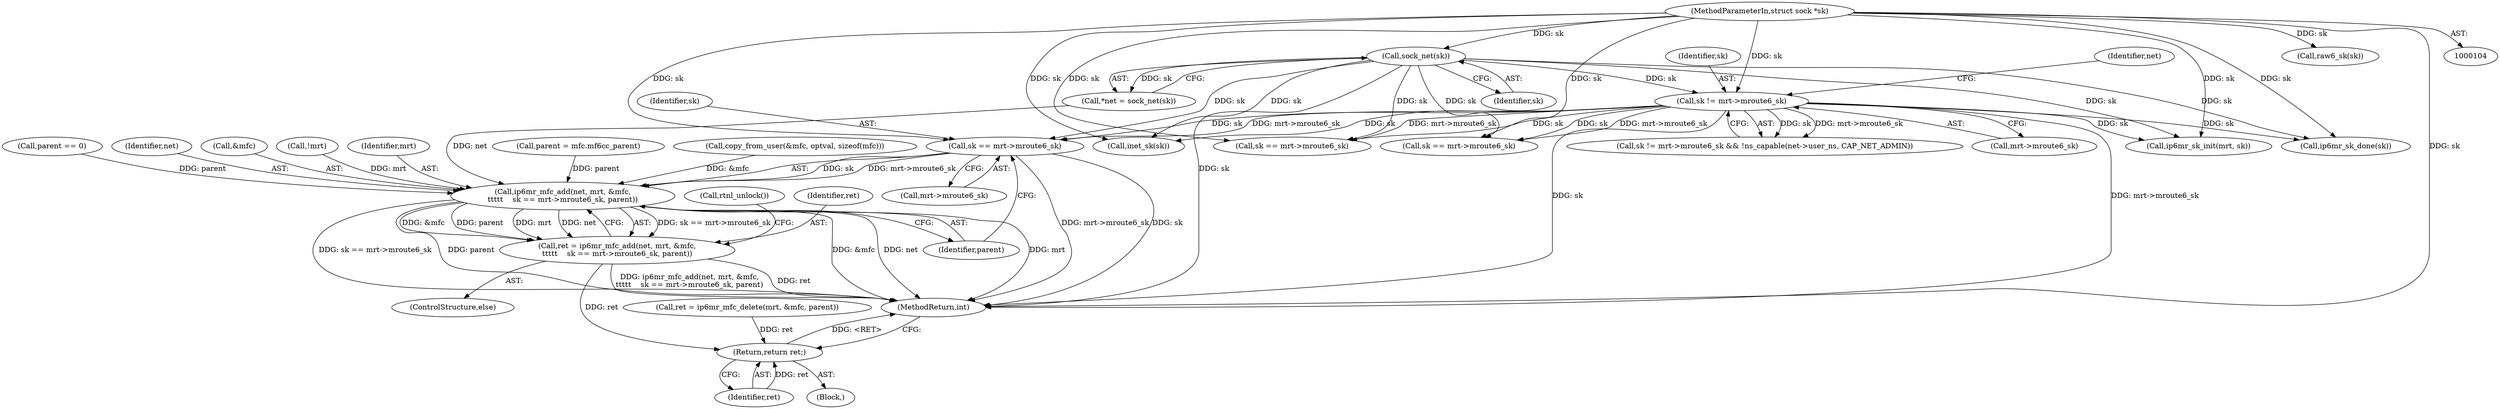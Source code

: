 digraph "0_linux_99253eb750fda6a644d5188fb26c43bad8d5a745_0@pointer" {
"1000319" [label="(Call,sk == mrt->mroute6_sk)"];
"1000121" [label="(Call,sock_net(sk))"];
"1000105" [label="(MethodParameterIn,struct sock *sk)"];
"1000137" [label="(Call,sk != mrt->mroute6_sk)"];
"1000314" [label="(Call,ip6mr_mfc_add(net, mrt, &mfc,\n\t\t\t\t\t    sk == mrt->mroute6_sk, parent))"];
"1000312" [label="(Call,ret = ip6mr_mfc_add(net, mrt, &mfc,\n\t\t\t\t\t    sk == mrt->mroute6_sk, parent))"];
"1000326" [label="(Return,return ret;)"];
"1000316" [label="(Identifier,mrt)"];
"1000290" [label="(Call,parent = mfc.mf6cc_parent)"];
"1000105" [label="(MethodParameterIn,struct sock *sk)"];
"1000145" [label="(Identifier,net)"];
"1000311" [label="(ControlStructure,else)"];
"1000470" [label="(MethodReturn,int)"];
"1000277" [label="(Call,copy_from_user(&mfc, optval, sizeof(mfc)))"];
"1000327" [label="(Identifier,ret)"];
"1000185" [label="(Call,ip6mr_sk_done(sk))"];
"1000326" [label="(Return,return ret;)"];
"1000317" [label="(Call,&mfc)"];
"1000119" [label="(Call,*net = sock_net(sk))"];
"1000436" [label="(Call,sk == mrt->mroute6_sk)"];
"1000287" [label="(Call,parent == 0)"];
"1000137" [label="(Call,sk != mrt->mroute6_sk)"];
"1000315" [label="(Identifier,net)"];
"1000304" [label="(Call,ret = ip6mr_mfc_delete(mrt, &mfc, parent))"];
"1000319" [label="(Call,sk == mrt->mroute6_sk)"];
"1000122" [label="(Identifier,sk)"];
"1000320" [label="(Identifier,sk)"];
"1000164" [label="(Call,inet_sk(sk))"];
"1000136" [label="(Call,sk != mrt->mroute6_sk && !ns_capable(net->user_ns, CAP_NET_ADMIN))"];
"1000180" [label="(Call,ip6mr_sk_init(mrt, sk))"];
"1000325" [label="(Call,rtnl_unlock())"];
"1000321" [label="(Call,mrt->mroute6_sk)"];
"1000312" [label="(Call,ret = ip6mr_mfc_add(net, mrt, &mfc,\n\t\t\t\t\t    sk == mrt->mroute6_sk, parent))"];
"1000125" [label="(Call,!mrt)"];
"1000138" [label="(Identifier,sk)"];
"1000314" [label="(Call,ip6mr_mfc_add(net, mrt, &mfc,\n\t\t\t\t\t    sk == mrt->mroute6_sk, parent))"];
"1000459" [label="(Call,raw6_sk(sk))"];
"1000223" [label="(Call,sk == mrt->mroute6_sk)"];
"1000324" [label="(Identifier,parent)"];
"1000153" [label="(Block,)"];
"1000313" [label="(Identifier,ret)"];
"1000139" [label="(Call,mrt->mroute6_sk)"];
"1000121" [label="(Call,sock_net(sk))"];
"1000319" -> "1000314"  [label="AST: "];
"1000319" -> "1000321"  [label="CFG: "];
"1000320" -> "1000319"  [label="AST: "];
"1000321" -> "1000319"  [label="AST: "];
"1000324" -> "1000319"  [label="CFG: "];
"1000319" -> "1000470"  [label="DDG: mrt->mroute6_sk"];
"1000319" -> "1000470"  [label="DDG: sk"];
"1000319" -> "1000314"  [label="DDG: sk"];
"1000319" -> "1000314"  [label="DDG: mrt->mroute6_sk"];
"1000121" -> "1000319"  [label="DDG: sk"];
"1000137" -> "1000319"  [label="DDG: sk"];
"1000137" -> "1000319"  [label="DDG: mrt->mroute6_sk"];
"1000105" -> "1000319"  [label="DDG: sk"];
"1000121" -> "1000119"  [label="AST: "];
"1000121" -> "1000122"  [label="CFG: "];
"1000122" -> "1000121"  [label="AST: "];
"1000119" -> "1000121"  [label="CFG: "];
"1000121" -> "1000470"  [label="DDG: sk"];
"1000121" -> "1000119"  [label="DDG: sk"];
"1000105" -> "1000121"  [label="DDG: sk"];
"1000121" -> "1000137"  [label="DDG: sk"];
"1000121" -> "1000164"  [label="DDG: sk"];
"1000121" -> "1000180"  [label="DDG: sk"];
"1000121" -> "1000185"  [label="DDG: sk"];
"1000121" -> "1000223"  [label="DDG: sk"];
"1000121" -> "1000436"  [label="DDG: sk"];
"1000105" -> "1000104"  [label="AST: "];
"1000105" -> "1000470"  [label="DDG: sk"];
"1000105" -> "1000137"  [label="DDG: sk"];
"1000105" -> "1000164"  [label="DDG: sk"];
"1000105" -> "1000180"  [label="DDG: sk"];
"1000105" -> "1000185"  [label="DDG: sk"];
"1000105" -> "1000223"  [label="DDG: sk"];
"1000105" -> "1000436"  [label="DDG: sk"];
"1000105" -> "1000459"  [label="DDG: sk"];
"1000137" -> "1000136"  [label="AST: "];
"1000137" -> "1000139"  [label="CFG: "];
"1000138" -> "1000137"  [label="AST: "];
"1000139" -> "1000137"  [label="AST: "];
"1000145" -> "1000137"  [label="CFG: "];
"1000136" -> "1000137"  [label="CFG: "];
"1000137" -> "1000470"  [label="DDG: mrt->mroute6_sk"];
"1000137" -> "1000470"  [label="DDG: sk"];
"1000137" -> "1000136"  [label="DDG: sk"];
"1000137" -> "1000136"  [label="DDG: mrt->mroute6_sk"];
"1000137" -> "1000164"  [label="DDG: sk"];
"1000137" -> "1000180"  [label="DDG: sk"];
"1000137" -> "1000185"  [label="DDG: sk"];
"1000137" -> "1000223"  [label="DDG: sk"];
"1000137" -> "1000223"  [label="DDG: mrt->mroute6_sk"];
"1000137" -> "1000436"  [label="DDG: sk"];
"1000137" -> "1000436"  [label="DDG: mrt->mroute6_sk"];
"1000314" -> "1000312"  [label="AST: "];
"1000314" -> "1000324"  [label="CFG: "];
"1000315" -> "1000314"  [label="AST: "];
"1000316" -> "1000314"  [label="AST: "];
"1000317" -> "1000314"  [label="AST: "];
"1000324" -> "1000314"  [label="AST: "];
"1000312" -> "1000314"  [label="CFG: "];
"1000314" -> "1000470"  [label="DDG: net"];
"1000314" -> "1000470"  [label="DDG: mrt"];
"1000314" -> "1000470"  [label="DDG: sk == mrt->mroute6_sk"];
"1000314" -> "1000470"  [label="DDG: parent"];
"1000314" -> "1000470"  [label="DDG: &mfc"];
"1000314" -> "1000312"  [label="DDG: sk == mrt->mroute6_sk"];
"1000314" -> "1000312"  [label="DDG: &mfc"];
"1000314" -> "1000312"  [label="DDG: parent"];
"1000314" -> "1000312"  [label="DDG: mrt"];
"1000314" -> "1000312"  [label="DDG: net"];
"1000119" -> "1000314"  [label="DDG: net"];
"1000125" -> "1000314"  [label="DDG: mrt"];
"1000277" -> "1000314"  [label="DDG: &mfc"];
"1000290" -> "1000314"  [label="DDG: parent"];
"1000287" -> "1000314"  [label="DDG: parent"];
"1000312" -> "1000311"  [label="AST: "];
"1000313" -> "1000312"  [label="AST: "];
"1000325" -> "1000312"  [label="CFG: "];
"1000312" -> "1000470"  [label="DDG: ret"];
"1000312" -> "1000470"  [label="DDG: ip6mr_mfc_add(net, mrt, &mfc,\n\t\t\t\t\t    sk == mrt->mroute6_sk, parent)"];
"1000312" -> "1000326"  [label="DDG: ret"];
"1000326" -> "1000153"  [label="AST: "];
"1000326" -> "1000327"  [label="CFG: "];
"1000327" -> "1000326"  [label="AST: "];
"1000470" -> "1000326"  [label="CFG: "];
"1000326" -> "1000470"  [label="DDG: <RET>"];
"1000327" -> "1000326"  [label="DDG: ret"];
"1000304" -> "1000326"  [label="DDG: ret"];
}
